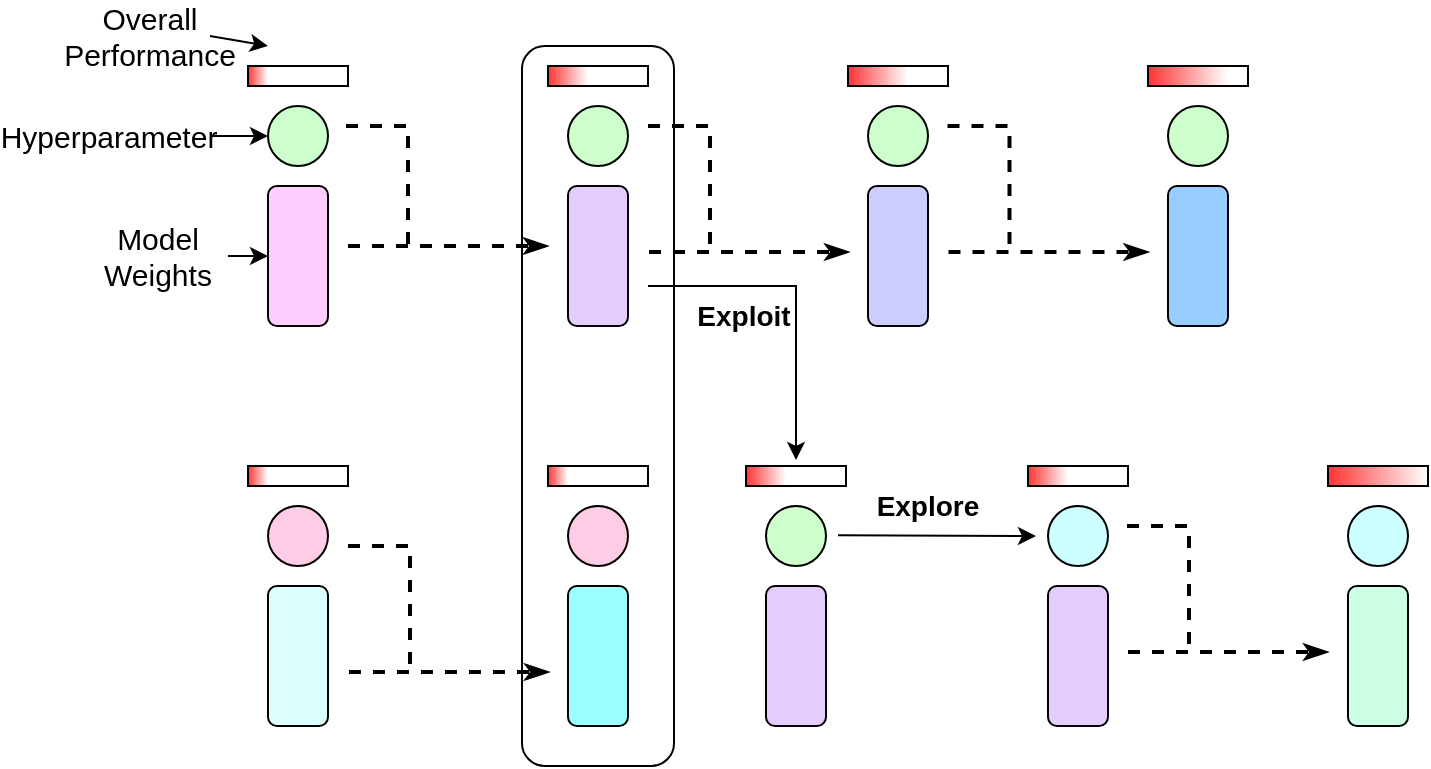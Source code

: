 <mxfile version="22.1.18" type="device">
  <diagram name="第 1 页" id="cIrNhAaRVo3fqblxRnJS">
    <mxGraphModel dx="852" dy="571" grid="1" gridSize="10" guides="1" tooltips="1" connect="1" arrows="1" fold="1" page="1" pageScale="1" pageWidth="827" pageHeight="1169" math="0" shadow="0">
      <root>
        <mxCell id="0" />
        <mxCell id="1" parent="0" />
        <mxCell id="k4Zqk2MXU6BnERTlMWM5-37" value="" style="rounded=1;whiteSpace=wrap;html=1;fillColor=none;" parent="1" vertex="1">
          <mxGeometry x="277" y="180" width="76" height="360" as="geometry" />
        </mxCell>
        <mxCell id="k4Zqk2MXU6BnERTlMWM5-35" value="" style="rounded=0;whiteSpace=wrap;html=1;gradientColor=#FF3333;gradientDirection=west;strokeColor=none;" parent="1" vertex="1">
          <mxGeometry x="680" y="390" width="50" height="10" as="geometry" />
        </mxCell>
        <mxCell id="k4Zqk2MXU6BnERTlMWM5-36" value="" style="rounded=0;whiteSpace=wrap;html=1;fillColor=none;" parent="1" vertex="1">
          <mxGeometry x="680" y="390" width="50" height="10" as="geometry" />
        </mxCell>
        <mxCell id="k4Zqk2MXU6BnERTlMWM5-1" value="" style="ellipse;whiteSpace=wrap;html=1;aspect=fixed;fillColor=#CCFFCC;strokeColor=#000000;" parent="1" vertex="1">
          <mxGeometry x="150" y="210" width="30" height="30" as="geometry" />
        </mxCell>
        <mxCell id="k4Zqk2MXU6BnERTlMWM5-2" value="" style="rounded=1;whiteSpace=wrap;html=1;fillColor=#FFCCFF;strokeColor=#000000;" parent="1" vertex="1">
          <mxGeometry x="150" y="250" width="30" height="70" as="geometry" />
        </mxCell>
        <mxCell id="k4Zqk2MXU6BnERTlMWM5-4" value="" style="rounded=0;whiteSpace=wrap;html=1;gradientColor=#FF3333;gradientDirection=west;strokeColor=none;" parent="1" vertex="1">
          <mxGeometry x="140" y="190" width="10" height="10" as="geometry" />
        </mxCell>
        <mxCell id="k4Zqk2MXU6BnERTlMWM5-3" value="" style="rounded=0;whiteSpace=wrap;html=1;fillColor=none;" parent="1" vertex="1">
          <mxGeometry x="140" y="190" width="50" height="10" as="geometry" />
        </mxCell>
        <mxCell id="k4Zqk2MXU6BnERTlMWM5-5" value="" style="ellipse;whiteSpace=wrap;html=1;aspect=fixed;fillColor=#CCFFCC;strokeColor=#000000;" parent="1" vertex="1">
          <mxGeometry x="300" y="210" width="30" height="30" as="geometry" />
        </mxCell>
        <mxCell id="k4Zqk2MXU6BnERTlMWM5-6" value="" style="rounded=1;whiteSpace=wrap;html=1;fillColor=#E5CCFF;strokeColor=#000000;" parent="1" vertex="1">
          <mxGeometry x="300" y="250" width="30" height="70" as="geometry" />
        </mxCell>
        <mxCell id="k4Zqk2MXU6BnERTlMWM5-7" value="" style="rounded=0;whiteSpace=wrap;html=1;gradientColor=#FF3333;gradientDirection=west;strokeColor=none;" parent="1" vertex="1">
          <mxGeometry x="290" y="190" width="20" height="10" as="geometry" />
        </mxCell>
        <mxCell id="k4Zqk2MXU6BnERTlMWM5-8" value="" style="rounded=0;whiteSpace=wrap;html=1;fillColor=none;" parent="1" vertex="1">
          <mxGeometry x="290" y="190" width="50" height="10" as="geometry" />
        </mxCell>
        <mxCell id="k4Zqk2MXU6BnERTlMWM5-9" value="" style="ellipse;whiteSpace=wrap;html=1;aspect=fixed;fillColor=#CCFFCC;strokeColor=#000000;" parent="1" vertex="1">
          <mxGeometry x="450" y="210" width="30" height="30" as="geometry" />
        </mxCell>
        <mxCell id="k4Zqk2MXU6BnERTlMWM5-10" value="" style="rounded=1;whiteSpace=wrap;html=1;fillColor=#CCCCFF;strokeColor=#000000;" parent="1" vertex="1">
          <mxGeometry x="450" y="250" width="30" height="70" as="geometry" />
        </mxCell>
        <mxCell id="k4Zqk2MXU6BnERTlMWM5-11" value="" style="rounded=0;whiteSpace=wrap;html=1;gradientColor=#FF3333;gradientDirection=west;strokeColor=none;" parent="1" vertex="1">
          <mxGeometry x="440" y="190" width="30" height="10" as="geometry" />
        </mxCell>
        <mxCell id="k4Zqk2MXU6BnERTlMWM5-12" value="" style="rounded=0;whiteSpace=wrap;html=1;fillColor=none;" parent="1" vertex="1">
          <mxGeometry x="440" y="190" width="50" height="10" as="geometry" />
        </mxCell>
        <mxCell id="k4Zqk2MXU6BnERTlMWM5-13" value="" style="ellipse;whiteSpace=wrap;html=1;aspect=fixed;fillColor=#CCFFCC;strokeColor=#000000;" parent="1" vertex="1">
          <mxGeometry x="600" y="210" width="30" height="30" as="geometry" />
        </mxCell>
        <mxCell id="k4Zqk2MXU6BnERTlMWM5-14" value="" style="rounded=1;whiteSpace=wrap;html=1;fillColor=#99CCFF;strokeColor=#000000;" parent="1" vertex="1">
          <mxGeometry x="600" y="250" width="30" height="70" as="geometry" />
        </mxCell>
        <mxCell id="k4Zqk2MXU6BnERTlMWM5-15" value="" style="rounded=0;whiteSpace=wrap;html=1;gradientColor=#FF3333;gradientDirection=west;strokeColor=none;" parent="1" vertex="1">
          <mxGeometry x="590" y="190" width="40" height="10" as="geometry" />
        </mxCell>
        <mxCell id="k4Zqk2MXU6BnERTlMWM5-16" value="" style="rounded=0;whiteSpace=wrap;html=1;fillColor=none;" parent="1" vertex="1">
          <mxGeometry x="590" y="190" width="50" height="10" as="geometry" />
        </mxCell>
        <mxCell id="k4Zqk2MXU6BnERTlMWM5-17" value="" style="ellipse;whiteSpace=wrap;html=1;aspect=fixed;fillColor=#FFCCE6;strokeColor=#000000;" parent="1" vertex="1">
          <mxGeometry x="150" y="410" width="30" height="30" as="geometry" />
        </mxCell>
        <mxCell id="k4Zqk2MXU6BnERTlMWM5-18" value="" style="rounded=1;whiteSpace=wrap;html=1;fillColor=#DBFEFF;strokeColor=#000000;" parent="1" vertex="1">
          <mxGeometry x="150" y="450" width="30" height="70" as="geometry" />
        </mxCell>
        <mxCell id="k4Zqk2MXU6BnERTlMWM5-19" value="" style="rounded=0;whiteSpace=wrap;html=1;gradientColor=#FF3333;gradientDirection=west;strokeColor=none;" parent="1" vertex="1">
          <mxGeometry x="140" y="390" width="10" height="10" as="geometry" />
        </mxCell>
        <mxCell id="k4Zqk2MXU6BnERTlMWM5-20" value="" style="rounded=0;whiteSpace=wrap;html=1;fillColor=none;" parent="1" vertex="1">
          <mxGeometry x="140" y="390" width="50" height="10" as="geometry" />
        </mxCell>
        <mxCell id="k4Zqk2MXU6BnERTlMWM5-21" value="" style="ellipse;whiteSpace=wrap;html=1;aspect=fixed;fillColor=#FFCCE6;strokeColor=#000000;" parent="1" vertex="1">
          <mxGeometry x="300" y="410" width="30" height="30" as="geometry" />
        </mxCell>
        <mxCell id="k4Zqk2MXU6BnERTlMWM5-22" value="" style="rounded=1;whiteSpace=wrap;html=1;fillColor=#99FFFF;strokeColor=#000000;" parent="1" vertex="1">
          <mxGeometry x="300" y="450" width="30" height="70" as="geometry" />
        </mxCell>
        <mxCell id="k4Zqk2MXU6BnERTlMWM5-23" value="" style="rounded=0;whiteSpace=wrap;html=1;gradientColor=#FF3333;gradientDirection=west;strokeColor=none;" parent="1" vertex="1">
          <mxGeometry x="290" y="390" width="10" height="10" as="geometry" />
        </mxCell>
        <mxCell id="k4Zqk2MXU6BnERTlMWM5-24" value="" style="rounded=0;whiteSpace=wrap;html=1;fillColor=none;" parent="1" vertex="1">
          <mxGeometry x="290" y="390" width="50" height="10" as="geometry" />
        </mxCell>
        <mxCell id="k4Zqk2MXU6BnERTlMWM5-25" value="" style="ellipse;whiteSpace=wrap;html=1;aspect=fixed;fillColor=#CCFFCC;strokeColor=#000000;" parent="1" vertex="1">
          <mxGeometry x="399" y="410" width="30" height="30" as="geometry" />
        </mxCell>
        <mxCell id="k4Zqk2MXU6BnERTlMWM5-26" value="" style="rounded=1;whiteSpace=wrap;html=1;fillColor=#E5CCFF;strokeColor=#000000;" parent="1" vertex="1">
          <mxGeometry x="399" y="450" width="30" height="70" as="geometry" />
        </mxCell>
        <mxCell id="k4Zqk2MXU6BnERTlMWM5-27" value="" style="rounded=0;whiteSpace=wrap;html=1;gradientColor=#FF3333;gradientDirection=west;strokeColor=none;" parent="1" vertex="1">
          <mxGeometry x="389" y="390" width="20" height="10" as="geometry" />
        </mxCell>
        <mxCell id="k4Zqk2MXU6BnERTlMWM5-28" value="" style="rounded=0;whiteSpace=wrap;html=1;fillColor=none;" parent="1" vertex="1">
          <mxGeometry x="389" y="390" width="50" height="10" as="geometry" />
        </mxCell>
        <mxCell id="k4Zqk2MXU6BnERTlMWM5-29" value="" style="ellipse;whiteSpace=wrap;html=1;aspect=fixed;fillColor=#CCFFFF;strokeColor=#000000;" parent="1" vertex="1">
          <mxGeometry x="540" y="410" width="30" height="30" as="geometry" />
        </mxCell>
        <mxCell id="k4Zqk2MXU6BnERTlMWM5-30" value="" style="rounded=1;whiteSpace=wrap;html=1;fillColor=#E5CCFF;strokeColor=#000000;" parent="1" vertex="1">
          <mxGeometry x="540" y="450" width="30" height="70" as="geometry" />
        </mxCell>
        <mxCell id="k4Zqk2MXU6BnERTlMWM5-31" value="" style="rounded=0;whiteSpace=wrap;html=1;gradientColor=#FF3333;gradientDirection=west;strokeColor=none;" parent="1" vertex="1">
          <mxGeometry x="530" y="390" width="20" height="10" as="geometry" />
        </mxCell>
        <mxCell id="k4Zqk2MXU6BnERTlMWM5-32" value="" style="rounded=0;whiteSpace=wrap;html=1;fillColor=none;" parent="1" vertex="1">
          <mxGeometry x="530" y="390" width="50" height="10" as="geometry" />
        </mxCell>
        <mxCell id="k4Zqk2MXU6BnERTlMWM5-33" value="" style="ellipse;whiteSpace=wrap;html=1;aspect=fixed;fillColor=#CCFFFF;strokeColor=#000000;" parent="1" vertex="1">
          <mxGeometry x="690" y="410" width="30" height="30" as="geometry" />
        </mxCell>
        <mxCell id="k4Zqk2MXU6BnERTlMWM5-34" value="" style="rounded=1;whiteSpace=wrap;html=1;fillColor=#CCFFE6;strokeColor=#000000;" parent="1" vertex="1">
          <mxGeometry x="690" y="450" width="30" height="70" as="geometry" />
        </mxCell>
        <mxCell id="k4Zqk2MXU6BnERTlMWM5-38" value="" style="endArrow=classicThin;html=1;rounded=0;endFill=1;dashed=1;strokeWidth=2;" parent="1" edge="1">
          <mxGeometry width="50" height="50" relative="1" as="geometry">
            <mxPoint x="190" y="280" as="sourcePoint" />
            <mxPoint x="290" y="280" as="targetPoint" />
          </mxGeometry>
        </mxCell>
        <mxCell id="k4Zqk2MXU6BnERTlMWM5-48" value="" style="endArrow=classic;html=1;rounded=0;entryX=1;entryY=0.5;entryDx=0;entryDy=0;exitX=1;exitY=0.5;exitDx=0;exitDy=0;" parent="1" edge="1">
          <mxGeometry width="50" height="50" relative="1" as="geometry">
            <mxPoint x="435" y="424.57" as="sourcePoint" />
            <mxPoint x="534" y="425.0" as="targetPoint" />
          </mxGeometry>
        </mxCell>
        <mxCell id="k4Zqk2MXU6BnERTlMWM5-50" value="" style="endArrow=classic;html=1;rounded=0;entryX=0.5;entryY=0;entryDx=0;entryDy=0;" parent="1" edge="1">
          <mxGeometry width="50" height="50" relative="1" as="geometry">
            <mxPoint x="340" y="300" as="sourcePoint" />
            <mxPoint x="414" y="387.0" as="targetPoint" />
            <Array as="points">
              <mxPoint x="414" y="300" />
            </Array>
          </mxGeometry>
        </mxCell>
        <mxCell id="k4Zqk2MXU6BnERTlMWM5-52" value="&lt;span style=&quot;font-size: 15px;&quot;&gt;Overall&lt;br&gt;Performance&lt;/span&gt;" style="text;html=1;align=center;verticalAlign=middle;whiteSpace=wrap;rounded=0;" parent="1" vertex="1">
          <mxGeometry x="61" y="160" width="60" height="30" as="geometry" />
        </mxCell>
        <mxCell id="k4Zqk2MXU6BnERTlMWM5-53" value="&lt;span style=&quot;font-size: 15px;&quot;&gt;Hyperparameter&lt;/span&gt;" style="text;html=1;align=center;verticalAlign=middle;whiteSpace=wrap;rounded=0;" parent="1" vertex="1">
          <mxGeometry x="20" y="210" width="101" height="30" as="geometry" />
        </mxCell>
        <mxCell id="k4Zqk2MXU6BnERTlMWM5-54" value="&lt;span style=&quot;font-size: 15px;&quot;&gt;Model Weights&lt;/span&gt;" style="text;html=1;align=center;verticalAlign=middle;whiteSpace=wrap;rounded=0;" parent="1" vertex="1">
          <mxGeometry x="60" y="270" width="70" height="30" as="geometry" />
        </mxCell>
        <mxCell id="gsxb-jEMqJ9dUwNUMfN_-1" value="&lt;span style=&quot;font-size: 14px;&quot;&gt;&lt;b&gt;Exploit&lt;/b&gt;&lt;/span&gt;" style="text;html=1;strokeColor=none;fillColor=none;align=center;verticalAlign=middle;whiteSpace=wrap;rounded=0;" parent="1" vertex="1">
          <mxGeometry x="358" y="300" width="60" height="30" as="geometry" />
        </mxCell>
        <mxCell id="gsxb-jEMqJ9dUwNUMfN_-2" value="&lt;span style=&quot;font-size: 14px;&quot;&gt;&lt;b&gt;Explore&lt;/b&gt;&lt;/span&gt;" style="text;html=1;strokeColor=none;fillColor=none;align=center;verticalAlign=middle;whiteSpace=wrap;rounded=0;" parent="1" vertex="1">
          <mxGeometry x="450" y="400" width="60" height="20" as="geometry" />
        </mxCell>
        <mxCell id="gsxb-jEMqJ9dUwNUMfN_-3" value="" style="endArrow=none;html=1;rounded=0;edgeStyle=elbowEdgeStyle;elbow=vertical;dashed=1;strokeWidth=2;" parent="1" edge="1">
          <mxGeometry width="50" height="50" relative="1" as="geometry">
            <mxPoint x="189" y="220" as="sourcePoint" />
            <mxPoint x="220" y="280" as="targetPoint" />
            <Array as="points">
              <mxPoint x="210" y="220" />
            </Array>
          </mxGeometry>
        </mxCell>
        <mxCell id="gsxb-jEMqJ9dUwNUMfN_-6" value="" style="endArrow=classicThin;html=1;rounded=0;endFill=1;dashed=1;strokeWidth=2;" parent="1" edge="1">
          <mxGeometry width="50" height="50" relative="1" as="geometry">
            <mxPoint x="340.5" y="283.03" as="sourcePoint" />
            <mxPoint x="440.5" y="283.03" as="targetPoint" />
          </mxGeometry>
        </mxCell>
        <mxCell id="gsxb-jEMqJ9dUwNUMfN_-8" value="" style="endArrow=none;html=1;rounded=0;edgeStyle=elbowEdgeStyle;elbow=vertical;dashed=1;strokeWidth=2;" parent="1" edge="1">
          <mxGeometry width="50" height="50" relative="1" as="geometry">
            <mxPoint x="340" y="220" as="sourcePoint" />
            <mxPoint x="371" y="280" as="targetPoint" />
            <Array as="points">
              <mxPoint x="361" y="220" />
            </Array>
          </mxGeometry>
        </mxCell>
        <mxCell id="gsxb-jEMqJ9dUwNUMfN_-9" value="" style="endArrow=classicThin;html=1;rounded=0;endFill=1;dashed=1;strokeWidth=2;" parent="1" edge="1">
          <mxGeometry width="50" height="50" relative="1" as="geometry">
            <mxPoint x="490.25" y="283.03" as="sourcePoint" />
            <mxPoint x="590.25" y="283.03" as="targetPoint" />
          </mxGeometry>
        </mxCell>
        <mxCell id="gsxb-jEMqJ9dUwNUMfN_-10" value="" style="endArrow=none;html=1;rounded=0;edgeStyle=elbowEdgeStyle;elbow=vertical;dashed=1;strokeWidth=2;" parent="1" edge="1">
          <mxGeometry width="50" height="50" relative="1" as="geometry">
            <mxPoint x="489.75" y="220" as="sourcePoint" />
            <mxPoint x="520.75" y="280" as="targetPoint" />
            <Array as="points">
              <mxPoint x="510.75" y="220" />
            </Array>
          </mxGeometry>
        </mxCell>
        <mxCell id="gsxb-jEMqJ9dUwNUMfN_-11" value="" style="endArrow=classicThin;html=1;rounded=0;endFill=1;dashed=1;strokeWidth=2;" parent="1" edge="1">
          <mxGeometry width="50" height="50" relative="1" as="geometry">
            <mxPoint x="190.5" y="493.03" as="sourcePoint" />
            <mxPoint x="290.5" y="493.03" as="targetPoint" />
          </mxGeometry>
        </mxCell>
        <mxCell id="gsxb-jEMqJ9dUwNUMfN_-12" value="" style="endArrow=none;html=1;rounded=0;edgeStyle=elbowEdgeStyle;elbow=vertical;dashed=1;strokeWidth=2;" parent="1" edge="1">
          <mxGeometry width="50" height="50" relative="1" as="geometry">
            <mxPoint x="190" y="430" as="sourcePoint" />
            <mxPoint x="221" y="490" as="targetPoint" />
            <Array as="points">
              <mxPoint x="211" y="430" />
            </Array>
          </mxGeometry>
        </mxCell>
        <mxCell id="gsxb-jEMqJ9dUwNUMfN_-13" value="" style="endArrow=classicThin;html=1;rounded=0;endFill=1;dashed=1;strokeWidth=2;" parent="1" edge="1">
          <mxGeometry width="50" height="50" relative="1" as="geometry">
            <mxPoint x="580" y="483.03" as="sourcePoint" />
            <mxPoint x="680" y="483.03" as="targetPoint" />
          </mxGeometry>
        </mxCell>
        <mxCell id="gsxb-jEMqJ9dUwNUMfN_-14" value="" style="endArrow=none;html=1;rounded=0;edgeStyle=elbowEdgeStyle;elbow=vertical;dashed=1;strokeWidth=2;" parent="1" edge="1">
          <mxGeometry width="50" height="50" relative="1" as="geometry">
            <mxPoint x="579.5" y="420" as="sourcePoint" />
            <mxPoint x="610.5" y="480" as="targetPoint" />
            <Array as="points">
              <mxPoint x="600.5" y="420" />
            </Array>
          </mxGeometry>
        </mxCell>
        <mxCell id="90F8QROVL-riu9GCta6J-1" value="" style="endArrow=classic;html=1;rounded=0;exitX=1;exitY=0.5;exitDx=0;exitDy=0;" edge="1" parent="1" source="k4Zqk2MXU6BnERTlMWM5-52">
          <mxGeometry width="50" height="50" relative="1" as="geometry">
            <mxPoint x="150" y="100" as="sourcePoint" />
            <mxPoint x="150" y="180" as="targetPoint" />
          </mxGeometry>
        </mxCell>
        <mxCell id="90F8QROVL-riu9GCta6J-2" value="" style="endArrow=classic;html=1;rounded=0;exitX=1;exitY=0.5;exitDx=0;exitDy=0;entryX=0;entryY=0.5;entryDx=0;entryDy=0;" edge="1" parent="1" source="k4Zqk2MXU6BnERTlMWM5-54" target="k4Zqk2MXU6BnERTlMWM5-2">
          <mxGeometry width="50" height="50" relative="1" as="geometry">
            <mxPoint x="60" y="400" as="sourcePoint" />
            <mxPoint x="110" y="350" as="targetPoint" />
          </mxGeometry>
        </mxCell>
        <mxCell id="90F8QROVL-riu9GCta6J-3" value="" style="endArrow=classic;html=1;rounded=0;exitX=1;exitY=0.5;exitDx=0;exitDy=0;entryX=0;entryY=0.5;entryDx=0;entryDy=0;" edge="1" parent="1" source="k4Zqk2MXU6BnERTlMWM5-53" target="k4Zqk2MXU6BnERTlMWM5-1">
          <mxGeometry width="50" height="50" relative="1" as="geometry">
            <mxPoint x="80" y="450" as="sourcePoint" />
            <mxPoint x="130" y="400" as="targetPoint" />
          </mxGeometry>
        </mxCell>
      </root>
    </mxGraphModel>
  </diagram>
</mxfile>
